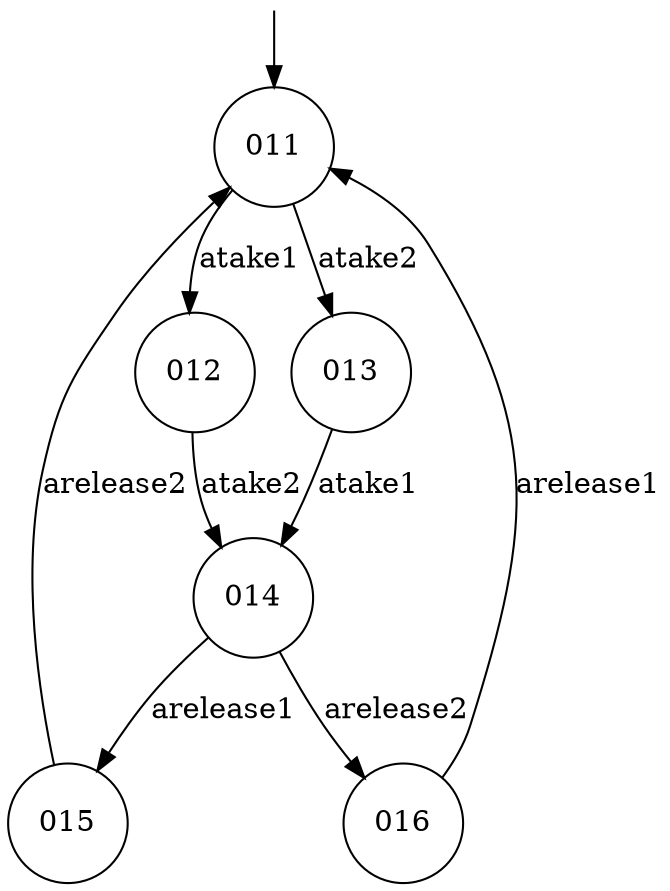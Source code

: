 digraph g {

	s0 [shape="circle" label="011"];
	s1 [shape="circle" label="012"];
	s2 [shape="circle" label="013"];
	s3 [shape="circle" label="014"];
	s4 [shape="circle" label="015"];
	s5 [shape="circle" label="016"];

	s1 -> s3 [modality="MUST", style="strict", label="atake2"];
	s0 -> s1 [modality="MUST", style="strict", label="atake1"];
	s5 -> s0 [modality="MUST", style="strict", label="arelease1"];
	s4 -> s0 [modality="MUST", style="strict", label="arelease2"];
	s0 -> s2 [modality="MUST", style="strict", label="atake2"];
	s3 -> s5 [modality="MUST", style="strict", label="arelease2"];
	s2 -> s3 [modality="MUST", style="strict", label="atake1"];
	s3 -> s4 [modality="MUST", style="strict", label="arelease1"];

__start0 [label="" shape="none" width="0" height="0"];
__start0 -> s0;
}
